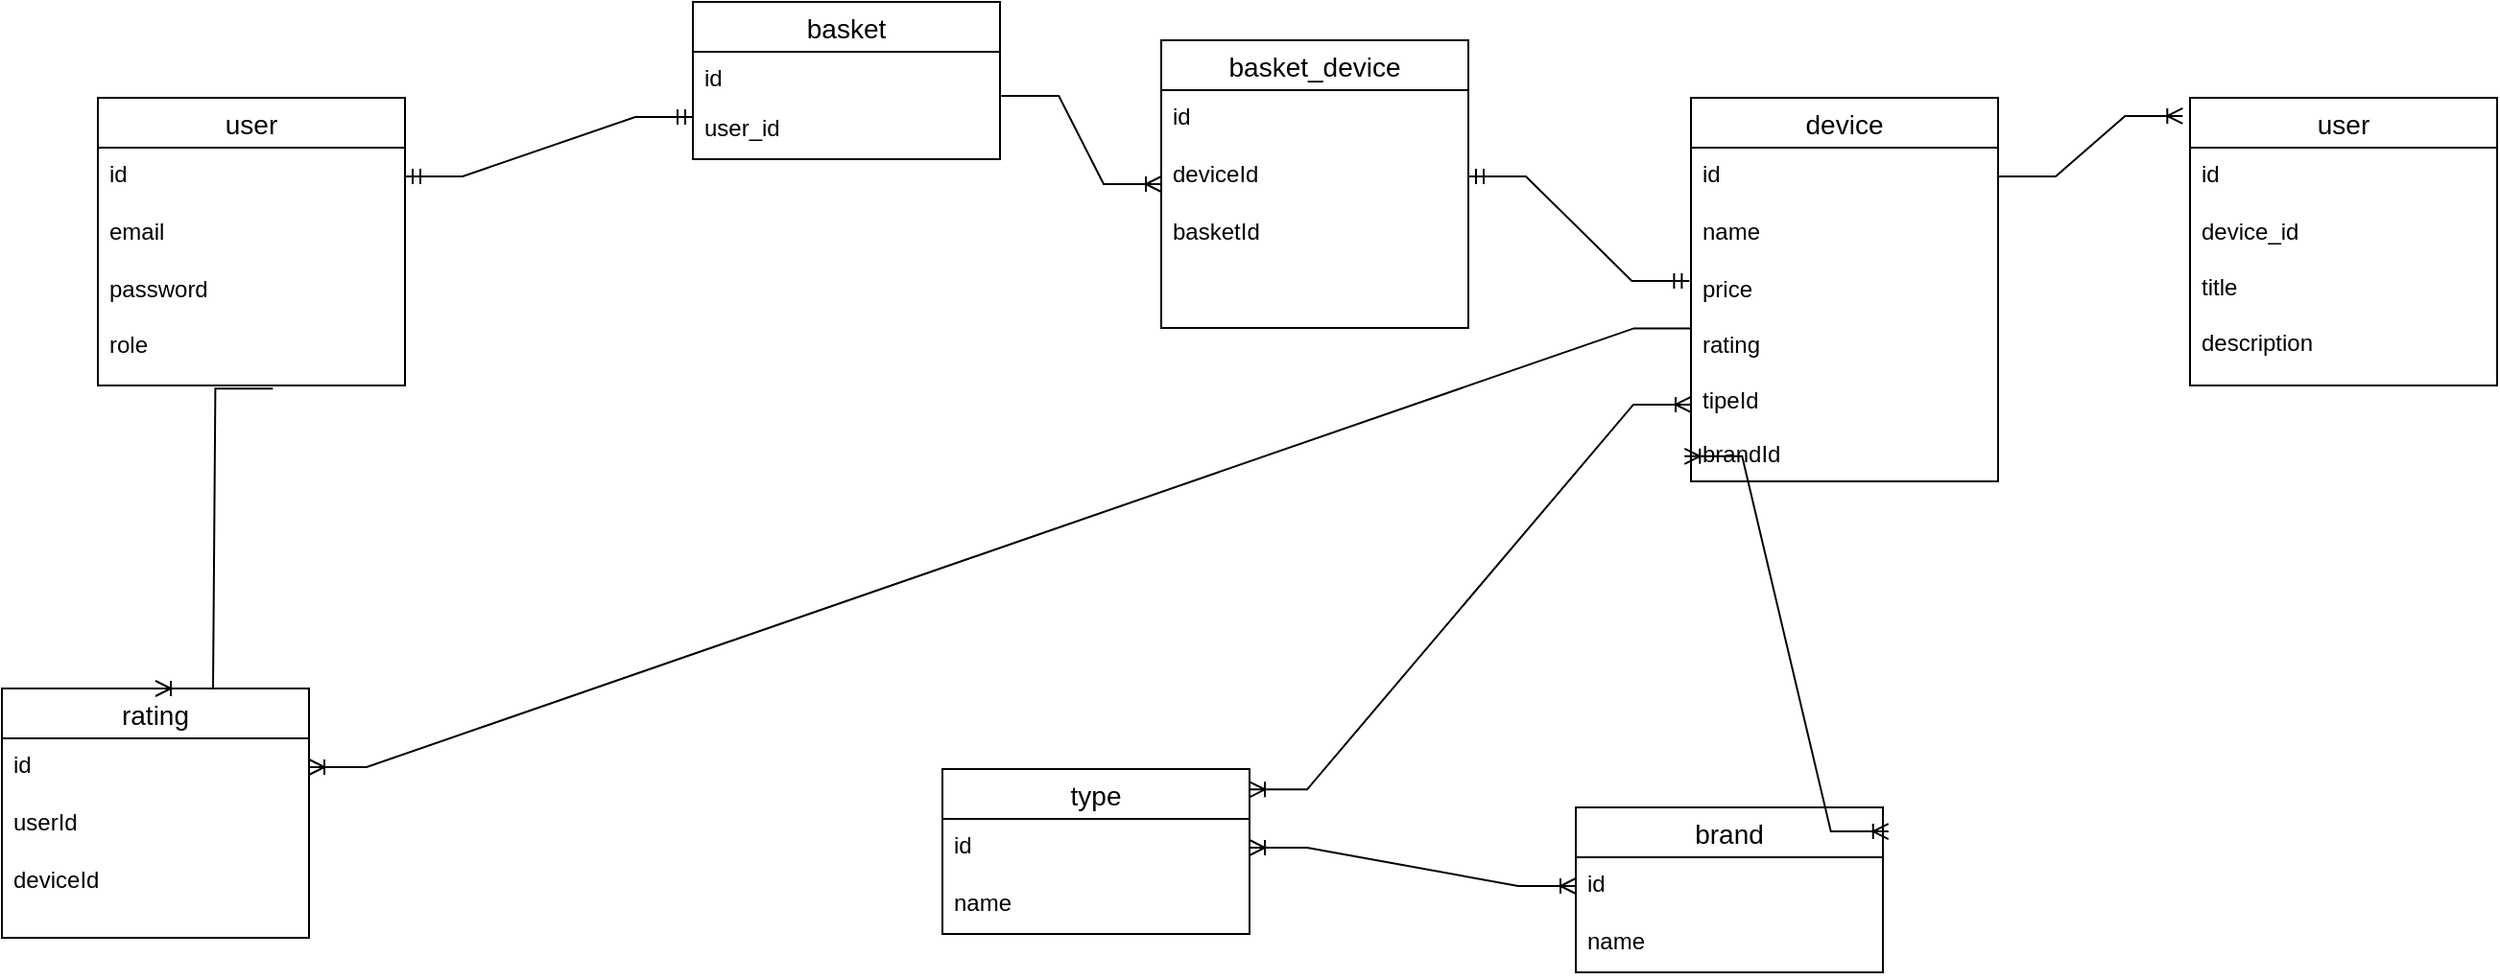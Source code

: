 <mxfile version="24.8.4">
  <diagram name="Страница — 1" id="Olx1FzKoYsyjzINWkSxZ">
    <mxGraphModel dx="1657" dy="535" grid="1" gridSize="10" guides="1" tooltips="1" connect="1" arrows="1" fold="1" page="1" pageScale="1" pageWidth="827" pageHeight="1169" math="0" shadow="0">
      <root>
        <mxCell id="0" />
        <mxCell id="1" parent="0" />
        <mxCell id="j4MbsVi46Y0OBXCNASHG-1" value="user" style="swimlane;fontStyle=0;childLayout=stackLayout;horizontal=1;startSize=26;horizontalStack=0;resizeParent=1;resizeParentMax=0;resizeLast=0;collapsible=1;marginBottom=0;align=center;fontSize=14;" vertex="1" parent="1">
          <mxGeometry x="-220" y="100" width="160" height="150" as="geometry" />
        </mxCell>
        <mxCell id="j4MbsVi46Y0OBXCNASHG-2" value="id" style="text;strokeColor=none;fillColor=none;spacingLeft=4;spacingRight=4;overflow=hidden;rotatable=0;points=[[0,0.5],[1,0.5]];portConstraint=eastwest;fontSize=12;whiteSpace=wrap;html=1;" vertex="1" parent="j4MbsVi46Y0OBXCNASHG-1">
          <mxGeometry y="26" width="160" height="30" as="geometry" />
        </mxCell>
        <mxCell id="j4MbsVi46Y0OBXCNASHG-3" value="email" style="text;strokeColor=none;fillColor=none;spacingLeft=4;spacingRight=4;overflow=hidden;rotatable=0;points=[[0,0.5],[1,0.5]];portConstraint=eastwest;fontSize=12;whiteSpace=wrap;html=1;" vertex="1" parent="j4MbsVi46Y0OBXCNASHG-1">
          <mxGeometry y="56" width="160" height="30" as="geometry" />
        </mxCell>
        <mxCell id="j4MbsVi46Y0OBXCNASHG-4" value="&lt;div&gt;password&lt;/div&gt;&lt;div&gt;&lt;br&gt;&lt;/div&gt;&lt;div&gt;role&lt;/div&gt;" style="text;strokeColor=none;fillColor=none;spacingLeft=4;spacingRight=4;overflow=hidden;rotatable=0;points=[[0,0.5],[1,0.5]];portConstraint=eastwest;fontSize=12;whiteSpace=wrap;html=1;" vertex="1" parent="j4MbsVi46Y0OBXCNASHG-1">
          <mxGeometry y="86" width="160" height="64" as="geometry" />
        </mxCell>
        <mxCell id="j4MbsVi46Y0OBXCNASHG-9" value="basket" style="swimlane;fontStyle=0;childLayout=stackLayout;horizontal=1;startSize=26;horizontalStack=0;resizeParent=1;resizeParentMax=0;resizeLast=0;collapsible=1;marginBottom=0;align=center;fontSize=14;" vertex="1" parent="1">
          <mxGeometry x="90" y="50" width="160" height="82" as="geometry" />
        </mxCell>
        <mxCell id="j4MbsVi46Y0OBXCNASHG-10" value="id" style="text;strokeColor=none;fillColor=none;spacingLeft=4;spacingRight=4;overflow=hidden;rotatable=0;points=[[0,0.5],[1,0.5]];portConstraint=eastwest;fontSize=12;whiteSpace=wrap;html=1;" vertex="1" parent="j4MbsVi46Y0OBXCNASHG-9">
          <mxGeometry y="26" width="160" height="26" as="geometry" />
        </mxCell>
        <mxCell id="j4MbsVi46Y0OBXCNASHG-11" value="user_id" style="text;strokeColor=none;fillColor=none;spacingLeft=4;spacingRight=4;overflow=hidden;rotatable=0;points=[[0,0.5],[1,0.5]];portConstraint=eastwest;fontSize=12;whiteSpace=wrap;html=1;" vertex="1" parent="j4MbsVi46Y0OBXCNASHG-9">
          <mxGeometry y="52" width="160" height="30" as="geometry" />
        </mxCell>
        <mxCell id="j4MbsVi46Y0OBXCNASHG-13" value="" style="edgeStyle=entityRelationEdgeStyle;fontSize=12;html=1;endArrow=ERmandOne;startArrow=ERmandOne;rounded=0;exitX=1;exitY=0.5;exitDx=0;exitDy=0;entryX=0;entryY=0.267;entryDx=0;entryDy=0;entryPerimeter=0;" edge="1" parent="1" source="j4MbsVi46Y0OBXCNASHG-2" target="j4MbsVi46Y0OBXCNASHG-11">
          <mxGeometry width="100" height="100" relative="1" as="geometry">
            <mxPoint x="18.56" y="182.77" as="sourcePoint" />
            <mxPoint x="110" y="175" as="targetPoint" />
          </mxGeometry>
        </mxCell>
        <mxCell id="j4MbsVi46Y0OBXCNASHG-15" value="device" style="swimlane;fontStyle=0;childLayout=stackLayout;horizontal=1;startSize=26;horizontalStack=0;resizeParent=1;resizeParentMax=0;resizeLast=0;collapsible=1;marginBottom=0;align=center;fontSize=14;" vertex="1" parent="1">
          <mxGeometry x="610" y="100" width="160" height="200" as="geometry" />
        </mxCell>
        <mxCell id="j4MbsVi46Y0OBXCNASHG-16" value="id" style="text;strokeColor=none;fillColor=none;spacingLeft=4;spacingRight=4;overflow=hidden;rotatable=0;points=[[0,0.5],[1,0.5]];portConstraint=eastwest;fontSize=12;whiteSpace=wrap;html=1;" vertex="1" parent="j4MbsVi46Y0OBXCNASHG-15">
          <mxGeometry y="26" width="160" height="30" as="geometry" />
        </mxCell>
        <mxCell id="j4MbsVi46Y0OBXCNASHG-17" value="name" style="text;strokeColor=none;fillColor=none;spacingLeft=4;spacingRight=4;overflow=hidden;rotatable=0;points=[[0,0.5],[1,0.5]];portConstraint=eastwest;fontSize=12;whiteSpace=wrap;html=1;" vertex="1" parent="j4MbsVi46Y0OBXCNASHG-15">
          <mxGeometry y="56" width="160" height="30" as="geometry" />
        </mxCell>
        <mxCell id="j4MbsVi46Y0OBXCNASHG-18" value="&lt;div&gt;price&lt;/div&gt;&lt;div&gt;&lt;br&gt;&lt;/div&gt;&lt;div&gt;rating&lt;/div&gt;&lt;div&gt;&lt;br&gt;&lt;/div&gt;&lt;div&gt;tipeId&lt;/div&gt;&lt;div&gt;&lt;br&gt;&lt;/div&gt;&lt;div&gt;brandId&lt;/div&gt;" style="text;strokeColor=none;fillColor=none;spacingLeft=4;spacingRight=4;overflow=hidden;rotatable=0;points=[[0,0.5],[1,0.5]];portConstraint=eastwest;fontSize=12;whiteSpace=wrap;html=1;" vertex="1" parent="j4MbsVi46Y0OBXCNASHG-15">
          <mxGeometry y="86" width="160" height="114" as="geometry" />
        </mxCell>
        <mxCell id="j4MbsVi46Y0OBXCNASHG-19" value="type" style="swimlane;fontStyle=0;childLayout=stackLayout;horizontal=1;startSize=26;horizontalStack=0;resizeParent=1;resizeParentMax=0;resizeLast=0;collapsible=1;marginBottom=0;align=center;fontSize=14;" vertex="1" parent="1">
          <mxGeometry x="220" y="450" width="160" height="86" as="geometry" />
        </mxCell>
        <mxCell id="j4MbsVi46Y0OBXCNASHG-20" value="id" style="text;strokeColor=none;fillColor=none;spacingLeft=4;spacingRight=4;overflow=hidden;rotatable=0;points=[[0,0.5],[1,0.5]];portConstraint=eastwest;fontSize=12;whiteSpace=wrap;html=1;" vertex="1" parent="j4MbsVi46Y0OBXCNASHG-19">
          <mxGeometry y="26" width="160" height="30" as="geometry" />
        </mxCell>
        <mxCell id="j4MbsVi46Y0OBXCNASHG-21" value="name" style="text;strokeColor=none;fillColor=none;spacingLeft=4;spacingRight=4;overflow=hidden;rotatable=0;points=[[0,0.5],[1,0.5]];portConstraint=eastwest;fontSize=12;whiteSpace=wrap;html=1;" vertex="1" parent="j4MbsVi46Y0OBXCNASHG-19">
          <mxGeometry y="56" width="160" height="30" as="geometry" />
        </mxCell>
        <mxCell id="j4MbsVi46Y0OBXCNASHG-22" value="brand" style="swimlane;fontStyle=0;childLayout=stackLayout;horizontal=1;startSize=26;horizontalStack=0;resizeParent=1;resizeParentMax=0;resizeLast=0;collapsible=1;marginBottom=0;align=center;fontSize=14;" vertex="1" parent="1">
          <mxGeometry x="550" y="470" width="160" height="86" as="geometry" />
        </mxCell>
        <mxCell id="j4MbsVi46Y0OBXCNASHG-23" value="id" style="text;strokeColor=none;fillColor=none;spacingLeft=4;spacingRight=4;overflow=hidden;rotatable=0;points=[[0,0.5],[1,0.5]];portConstraint=eastwest;fontSize=12;whiteSpace=wrap;html=1;" vertex="1" parent="j4MbsVi46Y0OBXCNASHG-22">
          <mxGeometry y="26" width="160" height="30" as="geometry" />
        </mxCell>
        <mxCell id="j4MbsVi46Y0OBXCNASHG-24" value="name" style="text;strokeColor=none;fillColor=none;spacingLeft=4;spacingRight=4;overflow=hidden;rotatable=0;points=[[0,0.5],[1,0.5]];portConstraint=eastwest;fontSize=12;whiteSpace=wrap;html=1;" vertex="1" parent="j4MbsVi46Y0OBXCNASHG-22">
          <mxGeometry y="56" width="160" height="30" as="geometry" />
        </mxCell>
        <mxCell id="j4MbsVi46Y0OBXCNASHG-25" value="" style="edgeStyle=entityRelationEdgeStyle;fontSize=12;html=1;endArrow=ERoneToMany;startArrow=ERoneToMany;rounded=0;exitX=1;exitY=0.124;exitDx=0;exitDy=0;entryX=0;entryY=0.649;entryDx=0;entryDy=0;entryPerimeter=0;exitPerimeter=0;" edge="1" parent="1" source="j4MbsVi46Y0OBXCNASHG-19" target="j4MbsVi46Y0OBXCNASHG-18">
          <mxGeometry width="100" height="100" relative="1" as="geometry">
            <mxPoint x="390" y="410" as="sourcePoint" />
            <mxPoint x="490" y="310" as="targetPoint" />
          </mxGeometry>
        </mxCell>
        <mxCell id="j4MbsVi46Y0OBXCNASHG-26" value="" style="edgeStyle=entityRelationEdgeStyle;fontSize=12;html=1;endArrow=ERoneToMany;startArrow=ERoneToMany;rounded=0;entryX=-0.021;entryY=0.885;entryDx=0;entryDy=0;entryPerimeter=0;exitX=1.018;exitY=0.146;exitDx=0;exitDy=0;exitPerimeter=0;" edge="1" parent="1" source="j4MbsVi46Y0OBXCNASHG-22" target="j4MbsVi46Y0OBXCNASHG-18">
          <mxGeometry width="100" height="100" relative="1" as="geometry">
            <mxPoint x="680" y="440" as="sourcePoint" />
            <mxPoint x="260" y="410" as="targetPoint" />
          </mxGeometry>
        </mxCell>
        <mxCell id="j4MbsVi46Y0OBXCNASHG-27" value="" style="edgeStyle=entityRelationEdgeStyle;fontSize=12;html=1;endArrow=ERoneToMany;startArrow=ERoneToMany;rounded=0;exitX=1;exitY=0.5;exitDx=0;exitDy=0;entryX=0;entryY=0.5;entryDx=0;entryDy=0;" edge="1" parent="1" source="j4MbsVi46Y0OBXCNASHG-20" target="j4MbsVi46Y0OBXCNASHG-23">
          <mxGeometry width="100" height="100" relative="1" as="geometry">
            <mxPoint x="450" y="650" as="sourcePoint" />
            <mxPoint x="550" y="550" as="targetPoint" />
          </mxGeometry>
        </mxCell>
        <mxCell id="j4MbsVi46Y0OBXCNASHG-28" value="user" style="swimlane;fontStyle=0;childLayout=stackLayout;horizontal=1;startSize=26;horizontalStack=0;resizeParent=1;resizeParentMax=0;resizeLast=0;collapsible=1;marginBottom=0;align=center;fontSize=14;" vertex="1" parent="1">
          <mxGeometry x="870" y="100" width="160" height="150" as="geometry" />
        </mxCell>
        <mxCell id="j4MbsVi46Y0OBXCNASHG-29" value="id" style="text;strokeColor=none;fillColor=none;spacingLeft=4;spacingRight=4;overflow=hidden;rotatable=0;points=[[0,0.5],[1,0.5]];portConstraint=eastwest;fontSize=12;whiteSpace=wrap;html=1;" vertex="1" parent="j4MbsVi46Y0OBXCNASHG-28">
          <mxGeometry y="26" width="160" height="30" as="geometry" />
        </mxCell>
        <mxCell id="j4MbsVi46Y0OBXCNASHG-30" value="device_id&lt;div&gt;&lt;br&gt;&lt;/div&gt;&lt;div&gt;title&lt;/div&gt;&lt;div&gt;&lt;br&gt;&lt;/div&gt;&lt;div&gt;description&lt;/div&gt;&lt;div&gt;&lt;br&gt;&lt;/div&gt;" style="text;strokeColor=none;fillColor=none;spacingLeft=4;spacingRight=4;overflow=hidden;rotatable=0;points=[[0,0.5],[1,0.5]];portConstraint=eastwest;fontSize=12;whiteSpace=wrap;html=1;" vertex="1" parent="j4MbsVi46Y0OBXCNASHG-28">
          <mxGeometry y="56" width="160" height="94" as="geometry" />
        </mxCell>
        <mxCell id="j4MbsVi46Y0OBXCNASHG-32" value="" style="edgeStyle=entityRelationEdgeStyle;fontSize=12;html=1;endArrow=ERoneToMany;rounded=0;exitX=1;exitY=0.5;exitDx=0;exitDy=0;entryX=-0.024;entryY=0.063;entryDx=0;entryDy=0;entryPerimeter=0;" edge="1" parent="1" source="j4MbsVi46Y0OBXCNASHG-16" target="j4MbsVi46Y0OBXCNASHG-28">
          <mxGeometry width="100" height="100" relative="1" as="geometry">
            <mxPoint x="500" y="120" as="sourcePoint" />
            <mxPoint x="600" y="20" as="targetPoint" />
          </mxGeometry>
        </mxCell>
        <mxCell id="j4MbsVi46Y0OBXCNASHG-33" value="basket_device" style="swimlane;fontStyle=0;childLayout=stackLayout;horizontal=1;startSize=26;horizontalStack=0;resizeParent=1;resizeParentMax=0;resizeLast=0;collapsible=1;marginBottom=0;align=center;fontSize=14;" vertex="1" parent="1">
          <mxGeometry x="334" y="70" width="160" height="150" as="geometry" />
        </mxCell>
        <mxCell id="j4MbsVi46Y0OBXCNASHG-34" value="id" style="text;strokeColor=none;fillColor=none;spacingLeft=4;spacingRight=4;overflow=hidden;rotatable=0;points=[[0,0.5],[1,0.5]];portConstraint=eastwest;fontSize=12;whiteSpace=wrap;html=1;" vertex="1" parent="j4MbsVi46Y0OBXCNASHG-33">
          <mxGeometry y="26" width="160" height="30" as="geometry" />
        </mxCell>
        <mxCell id="j4MbsVi46Y0OBXCNASHG-35" value="deviceId" style="text;strokeColor=none;fillColor=none;spacingLeft=4;spacingRight=4;overflow=hidden;rotatable=0;points=[[0,0.5],[1,0.5]];portConstraint=eastwest;fontSize=12;whiteSpace=wrap;html=1;" vertex="1" parent="j4MbsVi46Y0OBXCNASHG-33">
          <mxGeometry y="56" width="160" height="30" as="geometry" />
        </mxCell>
        <mxCell id="j4MbsVi46Y0OBXCNASHG-36" value="&lt;div&gt;basketId&lt;/div&gt;" style="text;strokeColor=none;fillColor=none;spacingLeft=4;spacingRight=4;overflow=hidden;rotatable=0;points=[[0,0.5],[1,0.5]];portConstraint=eastwest;fontSize=12;whiteSpace=wrap;html=1;" vertex="1" parent="j4MbsVi46Y0OBXCNASHG-33">
          <mxGeometry y="86" width="160" height="64" as="geometry" />
        </mxCell>
        <mxCell id="j4MbsVi46Y0OBXCNASHG-38" value="" style="edgeStyle=entityRelationEdgeStyle;fontSize=12;html=1;endArrow=ERoneToMany;rounded=0;exitX=1.004;exitY=-0.1;exitDx=0;exitDy=0;exitPerimeter=0;entryX=0;entryY=0.5;entryDx=0;entryDy=0;" edge="1" parent="1" source="j4MbsVi46Y0OBXCNASHG-11" target="j4MbsVi46Y0OBXCNASHG-33">
          <mxGeometry width="100" height="100" relative="1" as="geometry">
            <mxPoint x="110" y="440" as="sourcePoint" />
            <mxPoint x="210" y="340" as="targetPoint" />
          </mxGeometry>
        </mxCell>
        <mxCell id="j4MbsVi46Y0OBXCNASHG-39" value="" style="edgeStyle=entityRelationEdgeStyle;fontSize=12;html=1;endArrow=ERmandOne;startArrow=ERmandOne;rounded=0;exitX=1;exitY=0.5;exitDx=0;exitDy=0;entryX=-0.005;entryY=0.083;entryDx=0;entryDy=0;entryPerimeter=0;" edge="1" parent="1" source="j4MbsVi46Y0OBXCNASHG-35" target="j4MbsVi46Y0OBXCNASHG-18">
          <mxGeometry width="100" height="100" relative="1" as="geometry">
            <mxPoint x="380" y="370" as="sourcePoint" />
            <mxPoint x="590" y="205" as="targetPoint" />
          </mxGeometry>
        </mxCell>
        <mxCell id="j4MbsVi46Y0OBXCNASHG-40" value="rating" style="swimlane;fontStyle=0;childLayout=stackLayout;horizontal=1;startSize=26;horizontalStack=0;resizeParent=1;resizeParentMax=0;resizeLast=0;collapsible=1;marginBottom=0;align=center;fontSize=14;" vertex="1" parent="1">
          <mxGeometry x="-270" y="408" width="160" height="130" as="geometry" />
        </mxCell>
        <mxCell id="j4MbsVi46Y0OBXCNASHG-41" value="id" style="text;strokeColor=none;fillColor=none;spacingLeft=4;spacingRight=4;overflow=hidden;rotatable=0;points=[[0,0.5],[1,0.5]];portConstraint=eastwest;fontSize=12;whiteSpace=wrap;html=1;" vertex="1" parent="j4MbsVi46Y0OBXCNASHG-40">
          <mxGeometry y="26" width="160" height="30" as="geometry" />
        </mxCell>
        <mxCell id="j4MbsVi46Y0OBXCNASHG-42" value="userId" style="text;strokeColor=none;fillColor=none;spacingLeft=4;spacingRight=4;overflow=hidden;rotatable=0;points=[[0,0.5],[1,0.5]];portConstraint=eastwest;fontSize=12;whiteSpace=wrap;html=1;" vertex="1" parent="j4MbsVi46Y0OBXCNASHG-40">
          <mxGeometry y="56" width="160" height="30" as="geometry" />
        </mxCell>
        <mxCell id="j4MbsVi46Y0OBXCNASHG-43" value="deviceId" style="text;strokeColor=none;fillColor=none;spacingLeft=4;spacingRight=4;overflow=hidden;rotatable=0;points=[[0,0.5],[1,0.5]];portConstraint=eastwest;fontSize=12;whiteSpace=wrap;html=1;" vertex="1" parent="j4MbsVi46Y0OBXCNASHG-40">
          <mxGeometry y="86" width="160" height="44" as="geometry" />
        </mxCell>
        <mxCell id="j4MbsVi46Y0OBXCNASHG-45" value="" style="edgeStyle=entityRelationEdgeStyle;fontSize=12;html=1;endArrow=ERoneToMany;rounded=0;exitX=0.57;exitY=1.026;exitDx=0;exitDy=0;exitPerimeter=0;entryX=0.5;entryY=0;entryDx=0;entryDy=0;" edge="1" parent="1" source="j4MbsVi46Y0OBXCNASHG-4" target="j4MbsVi46Y0OBXCNASHG-40">
          <mxGeometry width="100" height="100" relative="1" as="geometry">
            <mxPoint x="10" y="530" as="sourcePoint" />
            <mxPoint x="110" y="430" as="targetPoint" />
          </mxGeometry>
        </mxCell>
        <mxCell id="j4MbsVi46Y0OBXCNASHG-46" value="" style="edgeStyle=entityRelationEdgeStyle;fontSize=12;html=1;endArrow=ERoneToMany;rounded=0;exitX=0.002;exitY=0.3;exitDx=0;exitDy=0;exitPerimeter=0;entryX=1;entryY=0.5;entryDx=0;entryDy=0;" edge="1" parent="1" source="j4MbsVi46Y0OBXCNASHG-18" target="j4MbsVi46Y0OBXCNASHG-41">
          <mxGeometry width="100" height="100" relative="1" as="geometry">
            <mxPoint x="100" y="460" as="sourcePoint" />
            <mxPoint x="200" y="360" as="targetPoint" />
          </mxGeometry>
        </mxCell>
      </root>
    </mxGraphModel>
  </diagram>
</mxfile>
